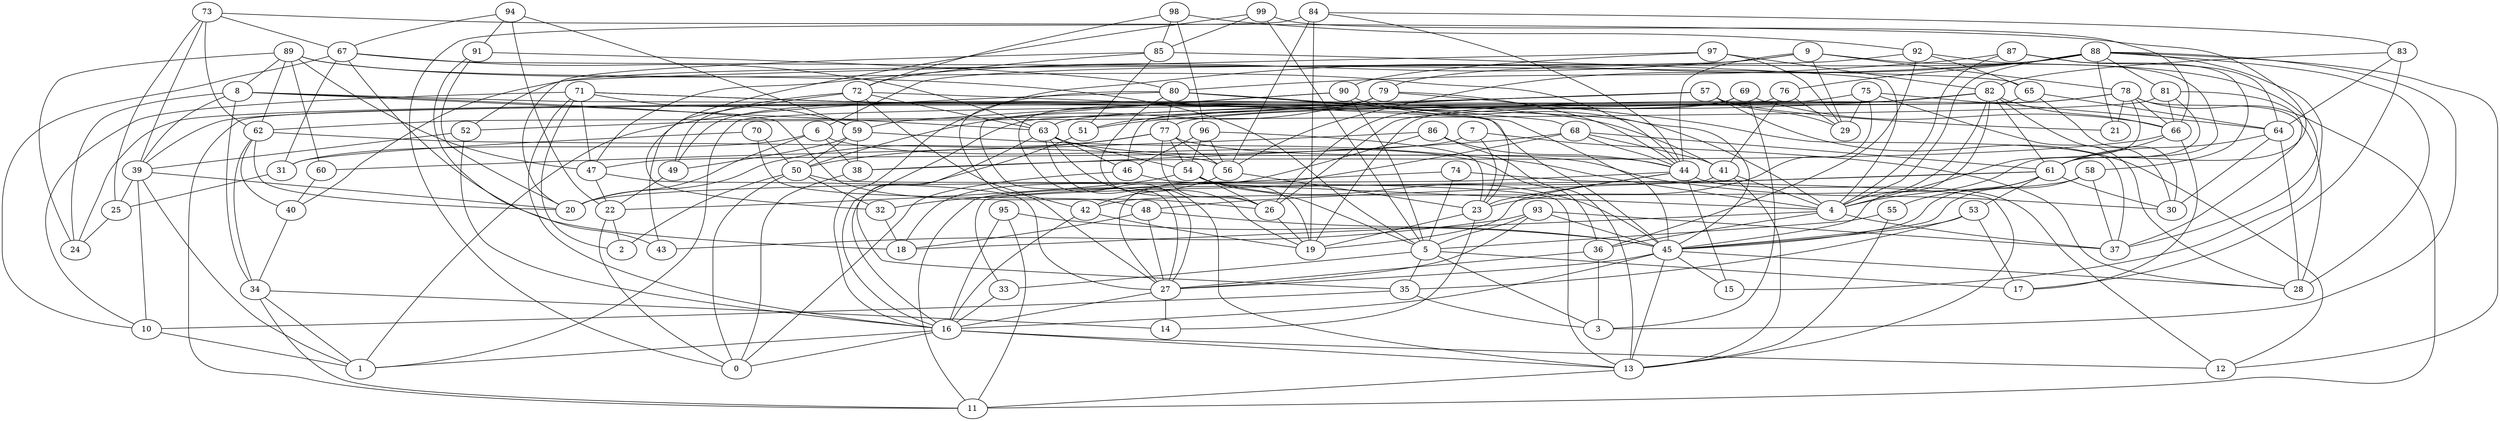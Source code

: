 digraph GG_graph {

subgraph G_graph {
edge [color = black]
"48" -> "18" [dir = none]
"48" -> "45" [dir = none]
"48" -> "27" [dir = none]
"94" -> "59" [dir = none]
"94" -> "91" [dir = none]
"94" -> "67" [dir = none]
"94" -> "22" [dir = none]
"91" -> "80" [dir = none]
"91" -> "43" [dir = none]
"91" -> "20" [dir = none]
"60" -> "40" [dir = none]
"40" -> "34" [dir = none]
"53" -> "17" [dir = none]
"53" -> "35" [dir = none]
"53" -> "45" [dir = none]
"36" -> "27" [dir = none]
"36" -> "3" [dir = none]
"77" -> "54" [dir = none]
"77" -> "50" [dir = none]
"77" -> "26" [dir = none]
"77" -> "44" [dir = none]
"77" -> "20" [dir = none]
"77" -> "56" [dir = none]
"26" -> "19" [dir = none]
"72" -> "49" [dir = none]
"72" -> "43" [dir = none]
"72" -> "45" [dir = none]
"72" -> "63" [dir = none]
"72" -> "42" [dir = none]
"72" -> "59" [dir = none]
"42" -> "16" [dir = none]
"42" -> "19" [dir = none]
"52" -> "16" [dir = none]
"52" -> "39" [dir = none]
"98" -> "72" [dir = none]
"98" -> "96" [dir = none]
"98" -> "92" [dir = none]
"98" -> "85" [dir = none]
"35" -> "3" [dir = none]
"35" -> "10" [dir = none]
"8" -> "63" [dir = none]
"8" -> "24" [dir = none]
"8" -> "45" [dir = none]
"8" -> "26" [dir = none]
"8" -> "34" [dir = none]
"8" -> "39" [dir = none]
"89" -> "60" [dir = none]
"89" -> "47" [dir = none]
"89" -> "5" [dir = none]
"89" -> "24" [dir = none]
"89" -> "44" [dir = none]
"89" -> "8" [dir = none]
"89" -> "62" [dir = none]
"83" -> "82" [dir = none]
"83" -> "64" [dir = none]
"83" -> "17" [dir = none]
"70" -> "48" [dir = none]
"70" -> "31" [dir = none]
"70" -> "50" [dir = none]
"66" -> "17" [dir = none]
"66" -> "61" [dir = none]
"66" -> "38" [dir = none]
"97" -> "52" [dir = none]
"97" -> "29" [dir = none]
"97" -> "90" [dir = none]
"97" -> "82" [dir = none]
"54" -> "22" [dir = none]
"54" -> "5" [dir = none]
"54" -> "26" [dir = none]
"54" -> "45" [dir = none]
"54" -> "19" [dir = none]
"49" -> "22" [dir = none]
"5" -> "3" [dir = none]
"5" -> "17" [dir = none]
"5" -> "35" [dir = none]
"5" -> "33" [dir = none]
"86" -> "13" [dir = none]
"86" -> "60" [dir = none]
"86" -> "18" [dir = none]
"86" -> "44" [dir = none]
"33" -> "16" [dir = none]
"6" -> "31" [dir = none]
"6" -> "36" [dir = none]
"6" -> "38" [dir = none]
"6" -> "20" [dir = none]
"50" -> "13" [dir = none]
"50" -> "0" [dir = none]
"50" -> "32" [dir = none]
"50" -> "2" [dir = none]
"59" -> "49" [dir = none]
"59" -> "4" [dir = none]
"59" -> "38" [dir = none]
"59" -> "50" [dir = none]
"67" -> "65" [dir = none]
"67" -> "31" [dir = none]
"67" -> "18" [dir = none]
"67" -> "10" [dir = none]
"67" -> "63" [dir = none]
"80" -> "77" [dir = none]
"80" -> "26" [dir = none]
"80" -> "23" [dir = none]
"80" -> "27" [dir = none]
"80" -> "1" [dir = none]
"80" -> "68" [dir = none]
"64" -> "30" [dir = none]
"64" -> "28" [dir = none]
"64" -> "61" [dir = none]
"38" -> "0" [dir = none]
"61" -> "33" [dir = none]
"61" -> "48" [dir = none]
"61" -> "53" [dir = none]
"61" -> "30" [dir = none]
"61" -> "45" [dir = none]
"61" -> "55" [dir = none]
"39" -> "25" [dir = none]
"39" -> "10" [dir = none]
"39" -> "20" [dir = none]
"39" -> "1" [dir = none]
"90" -> "5" [dir = none]
"90" -> "45" [dir = none]
"90" -> "27" [dir = none]
"90" -> "59" [dir = none]
"88" -> "4" [dir = none]
"88" -> "81" [dir = none]
"88" -> "3" [dir = none]
"88" -> "79" [dir = none]
"88" -> "12" [dir = none]
"88" -> "76" [dir = none]
"88" -> "16" [dir = none]
"88" -> "28" [dir = none]
"88" -> "21" [dir = none]
"88" -> "56" [dir = none]
"88" -> "15" [dir = none]
"16" -> "12" [dir = none]
"16" -> "13" [dir = none]
"16" -> "0" [dir = none]
"16" -> "1" [dir = none]
"32" -> "18" [dir = none]
"25" -> "24" [dir = none]
"45" -> "28" [dir = none]
"45" -> "27" [dir = none]
"45" -> "16" [dir = none]
"45" -> "13" [dir = none]
"45" -> "15" [dir = none]
"57" -> "21" [dir = none]
"57" -> "24" [dir = none]
"57" -> "51" [dir = none]
"57" -> "16" [dir = none]
"57" -> "12" [dir = none]
"57" -> "29" [dir = none]
"31" -> "25" [dir = none]
"62" -> "56" [dir = none]
"62" -> "20" [dir = none]
"62" -> "34" [dir = none]
"62" -> "40" [dir = none]
"55" -> "5" [dir = none]
"55" -> "13" [dir = none]
"4" -> "36" [dir = none]
"4" -> "37" [dir = none]
"4" -> "18" [dir = none]
"23" -> "14" [dir = none]
"23" -> "19" [dir = none]
"22" -> "2" [dir = none]
"22" -> "0" [dir = none]
"85" -> "20" [dir = none]
"85" -> "72" [dir = none]
"85" -> "4" [dir = none]
"85" -> "51" [dir = none]
"73" -> "62" [dir = none]
"73" -> "25" [dir = none]
"73" -> "61" [dir = none]
"73" -> "39" [dir = none]
"73" -> "67" [dir = none]
"84" -> "83" [dir = none]
"84" -> "44" [dir = none]
"84" -> "19" [dir = none]
"84" -> "0" [dir = none]
"84" -> "56" [dir = none]
"58" -> "42" [dir = none]
"58" -> "45" [dir = none]
"58" -> "37" [dir = none]
"65" -> "64" [dir = none]
"65" -> "11" [dir = none]
"65" -> "30" [dir = none]
"7" -> "47" [dir = none]
"7" -> "23" [dir = none]
"7" -> "28" [dir = none]
"87" -> "80" [dir = none]
"87" -> "4" [dir = none]
"87" -> "64" [dir = none]
"87" -> "58" [dir = none]
"92" -> "6" [dir = none]
"92" -> "36" [dir = none]
"92" -> "65" [dir = none]
"92" -> "61" [dir = none]
"71" -> "2" [dir = none]
"71" -> "10" [dir = none]
"71" -> "59" [dir = none]
"71" -> "4" [dir = none]
"71" -> "47" [dir = none]
"71" -> "41" [dir = none]
"71" -> "16" [dir = none]
"41" -> "13" [dir = none]
"41" -> "4" [dir = none]
"41" -> "11" [dir = none]
"74" -> "5" [dir = none]
"74" -> "13" [dir = none]
"74" -> "32" [dir = none]
"13" -> "11" [dir = none]
"51" -> "16" [dir = none]
"82" -> "39" [dir = none]
"82" -> "66" [dir = none]
"82" -> "26" [dir = none]
"82" -> "45" [dir = none]
"82" -> "61" [dir = none]
"82" -> "63" [dir = none]
"82" -> "4" [dir = none]
"82" -> "51" [dir = none]
"82" -> "30" [dir = none]
"68" -> "44" [dir = none]
"68" -> "38" [dir = none]
"68" -> "61" [dir = none]
"68" -> "41" [dir = none]
"68" -> "27" [dir = none]
"44" -> "23" [dir = none]
"44" -> "15" [dir = none]
"44" -> "19" [dir = none]
"44" -> "20" [dir = none]
"44" -> "12" [dir = none]
"10" -> "1" [dir = none]
"27" -> "16" [dir = none]
"27" -> "14" [dir = none]
"76" -> "29" [dir = none]
"76" -> "41" [dir = none]
"76" -> "46" [dir = none]
"78" -> "77" [dir = none]
"78" -> "19" [dir = none]
"78" -> "66" [dir = none]
"78" -> "28" [dir = none]
"78" -> "21" [dir = none]
"78" -> "11" [dir = none]
"78" -> "4" [dir = none]
"75" -> "28" [dir = none]
"75" -> "64" [dir = none]
"75" -> "29" [dir = none]
"75" -> "23" [dir = none]
"75" -> "1" [dir = none]
"34" -> "14" [dir = none]
"34" -> "1" [dir = none]
"34" -> "11" [dir = none]
"79" -> "44" [dir = none]
"79" -> "50" [dir = none]
"79" -> "62" [dir = none]
"79" -> "37" [dir = none]
"79" -> "27" [dir = none]
"56" -> "23" [dir = none]
"56" -> "42" [dir = none]
"99" -> "32" [dir = none]
"99" -> "85" [dir = none]
"99" -> "5" [dir = none]
"99" -> "66" [dir = none]
"95" -> "11" [dir = none]
"95" -> "16" [dir = none]
"95" -> "45" [dir = none]
"81" -> "37" [dir = none]
"81" -> "4" [dir = none]
"81" -> "52" [dir = none]
"81" -> "66" [dir = none]
"69" -> "49" [dir = none]
"69" -> "26" [dir = none]
"69" -> "66" [dir = none]
"69" -> "3" [dir = none]
"63" -> "13" [dir = none]
"63" -> "35" [dir = none]
"63" -> "19" [dir = none]
"63" -> "30" [dir = none]
"63" -> "54" [dir = none]
"63" -> "46" [dir = none]
"47" -> "22" [dir = none]
"47" -> "27" [dir = none]
"96" -> "56" [dir = none]
"96" -> "54" [dir = none]
"96" -> "23" [dir = none]
"96" -> "46" [dir = none]
"46" -> "4" [dir = none]
"46" -> "0" [dir = none]
"9" -> "40" [dir = none]
"9" -> "47" [dir = none]
"9" -> "37" [dir = none]
"9" -> "78" [dir = none]
"9" -> "44" [dir = none]
"9" -> "29" [dir = none]
"93" -> "27" [dir = none]
"93" -> "37" [dir = none]
"93" -> "5" [dir = none]
"93" -> "43" [dir = none]
"93" -> "45" [dir = none]
}

}
